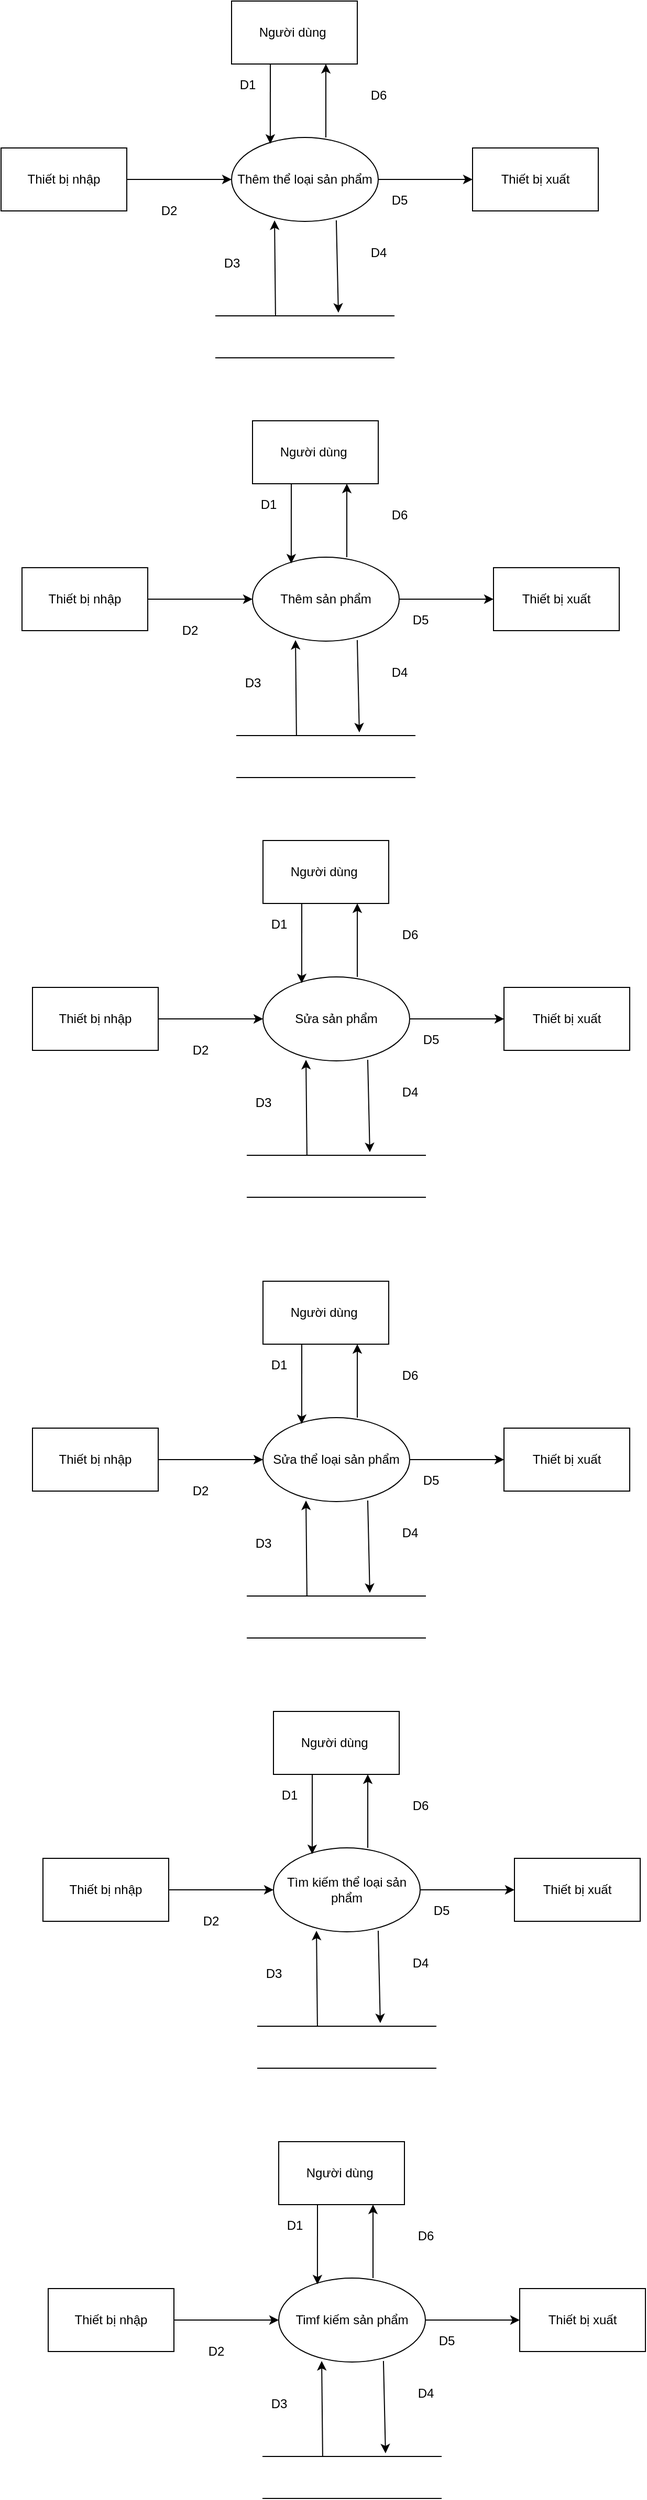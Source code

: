 <mxfile version="17.4.2" type="device"><diagram id="6JT4VApG4opJNLogzQbp" name="Page-1"><mxGraphModel dx="1108" dy="553" grid="1" gridSize="10" guides="1" tooltips="1" connect="1" arrows="1" fold="1" page="1" pageScale="1" pageWidth="850" pageHeight="1100" math="0" shadow="0"><root><mxCell id="0"/><mxCell id="1" parent="0"/><mxCell id="5COl3wWKWGCY98-H2VOy-1" value="Thiết bị xuất" style="rounded=0;whiteSpace=wrap;html=1;" vertex="1" parent="1"><mxGeometry x="540" y="200" width="120" height="60" as="geometry"/></mxCell><mxCell id="5COl3wWKWGCY98-H2VOy-2" value="Thiết bị nhập" style="rounded=0;whiteSpace=wrap;html=1;" vertex="1" parent="1"><mxGeometry x="90" y="200" width="120" height="60" as="geometry"/></mxCell><mxCell id="5COl3wWKWGCY98-H2VOy-3" value="Người dùng&amp;nbsp;" style="rounded=0;whiteSpace=wrap;html=1;" vertex="1" parent="1"><mxGeometry x="310" y="60" width="120" height="60" as="geometry"/></mxCell><mxCell id="5COl3wWKWGCY98-H2VOy-4" value="Thêm thể loại sản phẩm" style="ellipse;whiteSpace=wrap;html=1;" vertex="1" parent="1"><mxGeometry x="310" y="190" width="140" height="80" as="geometry"/></mxCell><mxCell id="5COl3wWKWGCY98-H2VOy-5" value="" style="shape=partialRectangle;whiteSpace=wrap;html=1;left=0;right=0;fillColor=none;" vertex="1" parent="1"><mxGeometry x="295" y="360" width="170" height="40" as="geometry"/></mxCell><mxCell id="5COl3wWKWGCY98-H2VOy-6" value="" style="endArrow=classic;html=1;rounded=0;entryX=0.293;entryY=0.988;entryDx=0;entryDy=0;entryPerimeter=0;exitX=0.335;exitY=0;exitDx=0;exitDy=0;exitPerimeter=0;" edge="1" parent="1" source="5COl3wWKWGCY98-H2VOy-5" target="5COl3wWKWGCY98-H2VOy-4"><mxGeometry width="50" height="50" relative="1" as="geometry"><mxPoint x="400" y="310" as="sourcePoint"/><mxPoint x="450" y="260" as="targetPoint"/></mxGeometry></mxCell><mxCell id="5COl3wWKWGCY98-H2VOy-8" value="" style="endArrow=classic;html=1;rounded=0;exitX=0.714;exitY=0.988;exitDx=0;exitDy=0;entryX=0.688;entryY=-0.075;entryDx=0;entryDy=0;exitPerimeter=0;entryPerimeter=0;" edge="1" parent="1" source="5COl3wWKWGCY98-H2VOy-4" target="5COl3wWKWGCY98-H2VOy-5"><mxGeometry width="50" height="50" relative="1" as="geometry"><mxPoint x="400" y="310" as="sourcePoint"/><mxPoint x="450" y="260" as="targetPoint"/></mxGeometry></mxCell><mxCell id="5COl3wWKWGCY98-H2VOy-9" value="" style="endArrow=classic;html=1;rounded=0;exitX=1;exitY=0.5;exitDx=0;exitDy=0;entryX=0;entryY=0.5;entryDx=0;entryDy=0;" edge="1" parent="1" source="5COl3wWKWGCY98-H2VOy-2" target="5COl3wWKWGCY98-H2VOy-4"><mxGeometry width="50" height="50" relative="1" as="geometry"><mxPoint x="400" y="310" as="sourcePoint"/><mxPoint x="450" y="260" as="targetPoint"/></mxGeometry></mxCell><mxCell id="5COl3wWKWGCY98-H2VOy-11" value="" style="endArrow=classic;html=1;rounded=0;exitX=1;exitY=0.5;exitDx=0;exitDy=0;entryX=0;entryY=0.5;entryDx=0;entryDy=0;" edge="1" parent="1" source="5COl3wWKWGCY98-H2VOy-4" target="5COl3wWKWGCY98-H2VOy-1"><mxGeometry width="50" height="50" relative="1" as="geometry"><mxPoint x="400" y="310" as="sourcePoint"/><mxPoint x="450" y="260" as="targetPoint"/></mxGeometry></mxCell><mxCell id="5COl3wWKWGCY98-H2VOy-12" value="" style="endArrow=classic;html=1;rounded=0;entryX=0.264;entryY=0.075;entryDx=0;entryDy=0;entryPerimeter=0;" edge="1" parent="1" target="5COl3wWKWGCY98-H2VOy-4"><mxGeometry width="50" height="50" relative="1" as="geometry"><mxPoint x="347" y="120" as="sourcePoint"/><mxPoint x="340" y="190" as="targetPoint"/></mxGeometry></mxCell><mxCell id="5COl3wWKWGCY98-H2VOy-13" value="" style="endArrow=classic;html=1;rounded=0;entryX=0.75;entryY=1;entryDx=0;entryDy=0;" edge="1" parent="1" target="5COl3wWKWGCY98-H2VOy-3"><mxGeometry width="50" height="50" relative="1" as="geometry"><mxPoint x="400" y="190" as="sourcePoint"/><mxPoint x="450" y="260" as="targetPoint"/></mxGeometry></mxCell><mxCell id="5COl3wWKWGCY98-H2VOy-14" value="D1" style="text;html=1;align=center;verticalAlign=middle;resizable=0;points=[];autosize=1;strokeColor=none;fillColor=none;" vertex="1" parent="1"><mxGeometry x="310" y="130" width="30" height="20" as="geometry"/></mxCell><mxCell id="5COl3wWKWGCY98-H2VOy-16" value="D6" style="text;html=1;align=center;verticalAlign=middle;resizable=0;points=[];autosize=1;strokeColor=none;fillColor=none;" vertex="1" parent="1"><mxGeometry x="435" y="140" width="30" height="20" as="geometry"/></mxCell><mxCell id="5COl3wWKWGCY98-H2VOy-17" value="D2" style="text;html=1;align=center;verticalAlign=middle;resizable=0;points=[];autosize=1;strokeColor=none;fillColor=none;" vertex="1" parent="1"><mxGeometry x="235" y="250" width="30" height="20" as="geometry"/></mxCell><mxCell id="5COl3wWKWGCY98-H2VOy-18" value="D5" style="text;html=1;align=center;verticalAlign=middle;resizable=0;points=[];autosize=1;strokeColor=none;fillColor=none;" vertex="1" parent="1"><mxGeometry x="455" y="240" width="30" height="20" as="geometry"/></mxCell><mxCell id="5COl3wWKWGCY98-H2VOy-19" value="D3" style="text;html=1;align=center;verticalAlign=middle;resizable=0;points=[];autosize=1;strokeColor=none;fillColor=none;" vertex="1" parent="1"><mxGeometry x="295" y="300" width="30" height="20" as="geometry"/></mxCell><mxCell id="5COl3wWKWGCY98-H2VOy-20" value="D4" style="text;html=1;align=center;verticalAlign=middle;resizable=0;points=[];autosize=1;strokeColor=none;fillColor=none;" vertex="1" parent="1"><mxGeometry x="435" y="290" width="30" height="20" as="geometry"/></mxCell><mxCell id="5COl3wWKWGCY98-H2VOy-21" value="Thiết bị xuất" style="rounded=0;whiteSpace=wrap;html=1;" vertex="1" parent="1"><mxGeometry x="560" y="600" width="120" height="60" as="geometry"/></mxCell><mxCell id="5COl3wWKWGCY98-H2VOy-22" value="Thiết bị nhập" style="rounded=0;whiteSpace=wrap;html=1;" vertex="1" parent="1"><mxGeometry x="110" y="600" width="120" height="60" as="geometry"/></mxCell><mxCell id="5COl3wWKWGCY98-H2VOy-23" value="Người dùng&amp;nbsp;" style="rounded=0;whiteSpace=wrap;html=1;" vertex="1" parent="1"><mxGeometry x="330" y="460" width="120" height="60" as="geometry"/></mxCell><mxCell id="5COl3wWKWGCY98-H2VOy-24" value="Thêm sản phẩm" style="ellipse;whiteSpace=wrap;html=1;" vertex="1" parent="1"><mxGeometry x="330" y="590" width="140" height="80" as="geometry"/></mxCell><mxCell id="5COl3wWKWGCY98-H2VOy-25" value="" style="shape=partialRectangle;whiteSpace=wrap;html=1;left=0;right=0;fillColor=none;" vertex="1" parent="1"><mxGeometry x="315" y="760" width="170" height="40" as="geometry"/></mxCell><mxCell id="5COl3wWKWGCY98-H2VOy-26" value="" style="endArrow=classic;html=1;rounded=0;entryX=0.293;entryY=0.988;entryDx=0;entryDy=0;entryPerimeter=0;exitX=0.335;exitY=0;exitDx=0;exitDy=0;exitPerimeter=0;" edge="1" source="5COl3wWKWGCY98-H2VOy-25" target="5COl3wWKWGCY98-H2VOy-24" parent="1"><mxGeometry width="50" height="50" relative="1" as="geometry"><mxPoint x="420" y="710" as="sourcePoint"/><mxPoint x="470" y="660" as="targetPoint"/></mxGeometry></mxCell><mxCell id="5COl3wWKWGCY98-H2VOy-27" value="" style="endArrow=classic;html=1;rounded=0;exitX=0.714;exitY=0.988;exitDx=0;exitDy=0;entryX=0.688;entryY=-0.075;entryDx=0;entryDy=0;exitPerimeter=0;entryPerimeter=0;" edge="1" source="5COl3wWKWGCY98-H2VOy-24" target="5COl3wWKWGCY98-H2VOy-25" parent="1"><mxGeometry width="50" height="50" relative="1" as="geometry"><mxPoint x="420" y="710" as="sourcePoint"/><mxPoint x="470" y="660" as="targetPoint"/></mxGeometry></mxCell><mxCell id="5COl3wWKWGCY98-H2VOy-28" value="" style="endArrow=classic;html=1;rounded=0;exitX=1;exitY=0.5;exitDx=0;exitDy=0;entryX=0;entryY=0.5;entryDx=0;entryDy=0;" edge="1" source="5COl3wWKWGCY98-H2VOy-22" target="5COl3wWKWGCY98-H2VOy-24" parent="1"><mxGeometry width="50" height="50" relative="1" as="geometry"><mxPoint x="420" y="710" as="sourcePoint"/><mxPoint x="470" y="660" as="targetPoint"/></mxGeometry></mxCell><mxCell id="5COl3wWKWGCY98-H2VOy-29" value="" style="endArrow=classic;html=1;rounded=0;exitX=1;exitY=0.5;exitDx=0;exitDy=0;entryX=0;entryY=0.5;entryDx=0;entryDy=0;" edge="1" source="5COl3wWKWGCY98-H2VOy-24" target="5COl3wWKWGCY98-H2VOy-21" parent="1"><mxGeometry width="50" height="50" relative="1" as="geometry"><mxPoint x="420" y="710" as="sourcePoint"/><mxPoint x="470" y="660" as="targetPoint"/></mxGeometry></mxCell><mxCell id="5COl3wWKWGCY98-H2VOy-30" value="" style="endArrow=classic;html=1;rounded=0;entryX=0.264;entryY=0.075;entryDx=0;entryDy=0;entryPerimeter=0;" edge="1" target="5COl3wWKWGCY98-H2VOy-24" parent="1"><mxGeometry width="50" height="50" relative="1" as="geometry"><mxPoint x="367" y="520" as="sourcePoint"/><mxPoint x="360" y="590" as="targetPoint"/></mxGeometry></mxCell><mxCell id="5COl3wWKWGCY98-H2VOy-31" value="" style="endArrow=classic;html=1;rounded=0;entryX=0.75;entryY=1;entryDx=0;entryDy=0;" edge="1" target="5COl3wWKWGCY98-H2VOy-23" parent="1"><mxGeometry width="50" height="50" relative="1" as="geometry"><mxPoint x="420" y="590" as="sourcePoint"/><mxPoint x="470" y="660" as="targetPoint"/></mxGeometry></mxCell><mxCell id="5COl3wWKWGCY98-H2VOy-32" value="D1" style="text;html=1;align=center;verticalAlign=middle;resizable=0;points=[];autosize=1;strokeColor=none;fillColor=none;" vertex="1" parent="1"><mxGeometry x="330" y="530" width="30" height="20" as="geometry"/></mxCell><mxCell id="5COl3wWKWGCY98-H2VOy-33" value="D6" style="text;html=1;align=center;verticalAlign=middle;resizable=0;points=[];autosize=1;strokeColor=none;fillColor=none;" vertex="1" parent="1"><mxGeometry x="455" y="540" width="30" height="20" as="geometry"/></mxCell><mxCell id="5COl3wWKWGCY98-H2VOy-34" value="D2" style="text;html=1;align=center;verticalAlign=middle;resizable=0;points=[];autosize=1;strokeColor=none;fillColor=none;" vertex="1" parent="1"><mxGeometry x="255" y="650" width="30" height="20" as="geometry"/></mxCell><mxCell id="5COl3wWKWGCY98-H2VOy-35" value="D5" style="text;html=1;align=center;verticalAlign=middle;resizable=0;points=[];autosize=1;strokeColor=none;fillColor=none;" vertex="1" parent="1"><mxGeometry x="475" y="640" width="30" height="20" as="geometry"/></mxCell><mxCell id="5COl3wWKWGCY98-H2VOy-36" value="D3" style="text;html=1;align=center;verticalAlign=middle;resizable=0;points=[];autosize=1;strokeColor=none;fillColor=none;" vertex="1" parent="1"><mxGeometry x="315" y="700" width="30" height="20" as="geometry"/></mxCell><mxCell id="5COl3wWKWGCY98-H2VOy-37" value="D4" style="text;html=1;align=center;verticalAlign=middle;resizable=0;points=[];autosize=1;strokeColor=none;fillColor=none;" vertex="1" parent="1"><mxGeometry x="455" y="690" width="30" height="20" as="geometry"/></mxCell><mxCell id="5COl3wWKWGCY98-H2VOy-38" value="Thiết bị xuất" style="rounded=0;whiteSpace=wrap;html=1;" vertex="1" parent="1"><mxGeometry x="570" y="1000" width="120" height="60" as="geometry"/></mxCell><mxCell id="5COl3wWKWGCY98-H2VOy-39" value="Thiết bị nhập" style="rounded=0;whiteSpace=wrap;html=1;" vertex="1" parent="1"><mxGeometry x="120" y="1000" width="120" height="60" as="geometry"/></mxCell><mxCell id="5COl3wWKWGCY98-H2VOy-40" value="Người dùng&amp;nbsp;" style="rounded=0;whiteSpace=wrap;html=1;" vertex="1" parent="1"><mxGeometry x="340" y="860" width="120" height="60" as="geometry"/></mxCell><mxCell id="5COl3wWKWGCY98-H2VOy-41" value="Sửa sản phẩm" style="ellipse;whiteSpace=wrap;html=1;" vertex="1" parent="1"><mxGeometry x="340" y="990" width="140" height="80" as="geometry"/></mxCell><mxCell id="5COl3wWKWGCY98-H2VOy-42" value="" style="shape=partialRectangle;whiteSpace=wrap;html=1;left=0;right=0;fillColor=none;" vertex="1" parent="1"><mxGeometry x="325" y="1160" width="170" height="40" as="geometry"/></mxCell><mxCell id="5COl3wWKWGCY98-H2VOy-43" value="" style="endArrow=classic;html=1;rounded=0;entryX=0.293;entryY=0.988;entryDx=0;entryDy=0;entryPerimeter=0;exitX=0.335;exitY=0;exitDx=0;exitDy=0;exitPerimeter=0;" edge="1" source="5COl3wWKWGCY98-H2VOy-42" target="5COl3wWKWGCY98-H2VOy-41" parent="1"><mxGeometry width="50" height="50" relative="1" as="geometry"><mxPoint x="430" y="1110" as="sourcePoint"/><mxPoint x="480" y="1060" as="targetPoint"/></mxGeometry></mxCell><mxCell id="5COl3wWKWGCY98-H2VOy-44" value="" style="endArrow=classic;html=1;rounded=0;exitX=0.714;exitY=0.988;exitDx=0;exitDy=0;entryX=0.688;entryY=-0.075;entryDx=0;entryDy=0;exitPerimeter=0;entryPerimeter=0;" edge="1" source="5COl3wWKWGCY98-H2VOy-41" target="5COl3wWKWGCY98-H2VOy-42" parent="1"><mxGeometry width="50" height="50" relative="1" as="geometry"><mxPoint x="430" y="1110" as="sourcePoint"/><mxPoint x="480" y="1060" as="targetPoint"/></mxGeometry></mxCell><mxCell id="5COl3wWKWGCY98-H2VOy-45" value="" style="endArrow=classic;html=1;rounded=0;exitX=1;exitY=0.5;exitDx=0;exitDy=0;entryX=0;entryY=0.5;entryDx=0;entryDy=0;" edge="1" source="5COl3wWKWGCY98-H2VOy-39" target="5COl3wWKWGCY98-H2VOy-41" parent="1"><mxGeometry width="50" height="50" relative="1" as="geometry"><mxPoint x="430" y="1110" as="sourcePoint"/><mxPoint x="480" y="1060" as="targetPoint"/></mxGeometry></mxCell><mxCell id="5COl3wWKWGCY98-H2VOy-46" value="" style="endArrow=classic;html=1;rounded=0;exitX=1;exitY=0.5;exitDx=0;exitDy=0;entryX=0;entryY=0.5;entryDx=0;entryDy=0;" edge="1" source="5COl3wWKWGCY98-H2VOy-41" target="5COl3wWKWGCY98-H2VOy-38" parent="1"><mxGeometry width="50" height="50" relative="1" as="geometry"><mxPoint x="430" y="1110" as="sourcePoint"/><mxPoint x="480" y="1060" as="targetPoint"/></mxGeometry></mxCell><mxCell id="5COl3wWKWGCY98-H2VOy-47" value="" style="endArrow=classic;html=1;rounded=0;entryX=0.264;entryY=0.075;entryDx=0;entryDy=0;entryPerimeter=0;" edge="1" target="5COl3wWKWGCY98-H2VOy-41" parent="1"><mxGeometry width="50" height="50" relative="1" as="geometry"><mxPoint x="377" y="920" as="sourcePoint"/><mxPoint x="370" y="990" as="targetPoint"/></mxGeometry></mxCell><mxCell id="5COl3wWKWGCY98-H2VOy-48" value="" style="endArrow=classic;html=1;rounded=0;entryX=0.75;entryY=1;entryDx=0;entryDy=0;" edge="1" target="5COl3wWKWGCY98-H2VOy-40" parent="1"><mxGeometry width="50" height="50" relative="1" as="geometry"><mxPoint x="430" y="990" as="sourcePoint"/><mxPoint x="480" y="1060" as="targetPoint"/></mxGeometry></mxCell><mxCell id="5COl3wWKWGCY98-H2VOy-49" value="D1" style="text;html=1;align=center;verticalAlign=middle;resizable=0;points=[];autosize=1;strokeColor=none;fillColor=none;" vertex="1" parent="1"><mxGeometry x="340" y="930" width="30" height="20" as="geometry"/></mxCell><mxCell id="5COl3wWKWGCY98-H2VOy-50" value="D6" style="text;html=1;align=center;verticalAlign=middle;resizable=0;points=[];autosize=1;strokeColor=none;fillColor=none;" vertex="1" parent="1"><mxGeometry x="465" y="940" width="30" height="20" as="geometry"/></mxCell><mxCell id="5COl3wWKWGCY98-H2VOy-51" value="D2" style="text;html=1;align=center;verticalAlign=middle;resizable=0;points=[];autosize=1;strokeColor=none;fillColor=none;" vertex="1" parent="1"><mxGeometry x="265" y="1050" width="30" height="20" as="geometry"/></mxCell><mxCell id="5COl3wWKWGCY98-H2VOy-52" value="D5" style="text;html=1;align=center;verticalAlign=middle;resizable=0;points=[];autosize=1;strokeColor=none;fillColor=none;" vertex="1" parent="1"><mxGeometry x="485" y="1040" width="30" height="20" as="geometry"/></mxCell><mxCell id="5COl3wWKWGCY98-H2VOy-53" value="D3" style="text;html=1;align=center;verticalAlign=middle;resizable=0;points=[];autosize=1;strokeColor=none;fillColor=none;" vertex="1" parent="1"><mxGeometry x="325" y="1100" width="30" height="20" as="geometry"/></mxCell><mxCell id="5COl3wWKWGCY98-H2VOy-54" value="D4" style="text;html=1;align=center;verticalAlign=middle;resizable=0;points=[];autosize=1;strokeColor=none;fillColor=none;" vertex="1" parent="1"><mxGeometry x="465" y="1090" width="30" height="20" as="geometry"/></mxCell><mxCell id="5COl3wWKWGCY98-H2VOy-55" value="Thiết bị xuất" style="rounded=0;whiteSpace=wrap;html=1;" vertex="1" parent="1"><mxGeometry x="570" y="1420" width="120" height="60" as="geometry"/></mxCell><mxCell id="5COl3wWKWGCY98-H2VOy-56" value="Thiết bị nhập" style="rounded=0;whiteSpace=wrap;html=1;" vertex="1" parent="1"><mxGeometry x="120" y="1420" width="120" height="60" as="geometry"/></mxCell><mxCell id="5COl3wWKWGCY98-H2VOy-57" value="Người dùng&amp;nbsp;" style="rounded=0;whiteSpace=wrap;html=1;" vertex="1" parent="1"><mxGeometry x="340" y="1280" width="120" height="60" as="geometry"/></mxCell><mxCell id="5COl3wWKWGCY98-H2VOy-58" value="Sửa thể loại sản phẩm" style="ellipse;whiteSpace=wrap;html=1;" vertex="1" parent="1"><mxGeometry x="340" y="1410" width="140" height="80" as="geometry"/></mxCell><mxCell id="5COl3wWKWGCY98-H2VOy-59" value="" style="shape=partialRectangle;whiteSpace=wrap;html=1;left=0;right=0;fillColor=none;" vertex="1" parent="1"><mxGeometry x="325" y="1580" width="170" height="40" as="geometry"/></mxCell><mxCell id="5COl3wWKWGCY98-H2VOy-60" value="" style="endArrow=classic;html=1;rounded=0;entryX=0.293;entryY=0.988;entryDx=0;entryDy=0;entryPerimeter=0;exitX=0.335;exitY=0;exitDx=0;exitDy=0;exitPerimeter=0;" edge="1" source="5COl3wWKWGCY98-H2VOy-59" target="5COl3wWKWGCY98-H2VOy-58" parent="1"><mxGeometry width="50" height="50" relative="1" as="geometry"><mxPoint x="430" y="1530" as="sourcePoint"/><mxPoint x="480" y="1480" as="targetPoint"/></mxGeometry></mxCell><mxCell id="5COl3wWKWGCY98-H2VOy-61" value="" style="endArrow=classic;html=1;rounded=0;exitX=0.714;exitY=0.988;exitDx=0;exitDy=0;entryX=0.688;entryY=-0.075;entryDx=0;entryDy=0;exitPerimeter=0;entryPerimeter=0;" edge="1" source="5COl3wWKWGCY98-H2VOy-58" target="5COl3wWKWGCY98-H2VOy-59" parent="1"><mxGeometry width="50" height="50" relative="1" as="geometry"><mxPoint x="430" y="1530" as="sourcePoint"/><mxPoint x="480" y="1480" as="targetPoint"/></mxGeometry></mxCell><mxCell id="5COl3wWKWGCY98-H2VOy-62" value="" style="endArrow=classic;html=1;rounded=0;exitX=1;exitY=0.5;exitDx=0;exitDy=0;entryX=0;entryY=0.5;entryDx=0;entryDy=0;" edge="1" source="5COl3wWKWGCY98-H2VOy-56" target="5COl3wWKWGCY98-H2VOy-58" parent="1"><mxGeometry width="50" height="50" relative="1" as="geometry"><mxPoint x="430" y="1530" as="sourcePoint"/><mxPoint x="480" y="1480" as="targetPoint"/></mxGeometry></mxCell><mxCell id="5COl3wWKWGCY98-H2VOy-63" value="" style="endArrow=classic;html=1;rounded=0;exitX=1;exitY=0.5;exitDx=0;exitDy=0;entryX=0;entryY=0.5;entryDx=0;entryDy=0;" edge="1" source="5COl3wWKWGCY98-H2VOy-58" target="5COl3wWKWGCY98-H2VOy-55" parent="1"><mxGeometry width="50" height="50" relative="1" as="geometry"><mxPoint x="430" y="1530" as="sourcePoint"/><mxPoint x="480" y="1480" as="targetPoint"/></mxGeometry></mxCell><mxCell id="5COl3wWKWGCY98-H2VOy-64" value="" style="endArrow=classic;html=1;rounded=0;entryX=0.264;entryY=0.075;entryDx=0;entryDy=0;entryPerimeter=0;" edge="1" target="5COl3wWKWGCY98-H2VOy-58" parent="1"><mxGeometry width="50" height="50" relative="1" as="geometry"><mxPoint x="377" y="1340" as="sourcePoint"/><mxPoint x="370" y="1410" as="targetPoint"/></mxGeometry></mxCell><mxCell id="5COl3wWKWGCY98-H2VOy-65" value="" style="endArrow=classic;html=1;rounded=0;entryX=0.75;entryY=1;entryDx=0;entryDy=0;" edge="1" target="5COl3wWKWGCY98-H2VOy-57" parent="1"><mxGeometry width="50" height="50" relative="1" as="geometry"><mxPoint x="430" y="1410" as="sourcePoint"/><mxPoint x="480" y="1480" as="targetPoint"/></mxGeometry></mxCell><mxCell id="5COl3wWKWGCY98-H2VOy-66" value="D1" style="text;html=1;align=center;verticalAlign=middle;resizable=0;points=[];autosize=1;strokeColor=none;fillColor=none;" vertex="1" parent="1"><mxGeometry x="340" y="1350" width="30" height="20" as="geometry"/></mxCell><mxCell id="5COl3wWKWGCY98-H2VOy-67" value="D6" style="text;html=1;align=center;verticalAlign=middle;resizable=0;points=[];autosize=1;strokeColor=none;fillColor=none;" vertex="1" parent="1"><mxGeometry x="465" y="1360" width="30" height="20" as="geometry"/></mxCell><mxCell id="5COl3wWKWGCY98-H2VOy-68" value="D2" style="text;html=1;align=center;verticalAlign=middle;resizable=0;points=[];autosize=1;strokeColor=none;fillColor=none;" vertex="1" parent="1"><mxGeometry x="265" y="1470" width="30" height="20" as="geometry"/></mxCell><mxCell id="5COl3wWKWGCY98-H2VOy-69" value="D5" style="text;html=1;align=center;verticalAlign=middle;resizable=0;points=[];autosize=1;strokeColor=none;fillColor=none;" vertex="1" parent="1"><mxGeometry x="485" y="1460" width="30" height="20" as="geometry"/></mxCell><mxCell id="5COl3wWKWGCY98-H2VOy-70" value="D3" style="text;html=1;align=center;verticalAlign=middle;resizable=0;points=[];autosize=1;strokeColor=none;fillColor=none;" vertex="1" parent="1"><mxGeometry x="325" y="1520" width="30" height="20" as="geometry"/></mxCell><mxCell id="5COl3wWKWGCY98-H2VOy-71" value="D4" style="text;html=1;align=center;verticalAlign=middle;resizable=0;points=[];autosize=1;strokeColor=none;fillColor=none;" vertex="1" parent="1"><mxGeometry x="465" y="1510" width="30" height="20" as="geometry"/></mxCell><mxCell id="5COl3wWKWGCY98-H2VOy-72" value="Thiết bị xuất" style="rounded=0;whiteSpace=wrap;html=1;" vertex="1" parent="1"><mxGeometry x="580" y="1830" width="120" height="60" as="geometry"/></mxCell><mxCell id="5COl3wWKWGCY98-H2VOy-73" value="Thiết bị nhập" style="rounded=0;whiteSpace=wrap;html=1;" vertex="1" parent="1"><mxGeometry x="130" y="1830" width="120" height="60" as="geometry"/></mxCell><mxCell id="5COl3wWKWGCY98-H2VOy-74" value="Người dùng&amp;nbsp;" style="rounded=0;whiteSpace=wrap;html=1;" vertex="1" parent="1"><mxGeometry x="350" y="1690" width="120" height="60" as="geometry"/></mxCell><mxCell id="5COl3wWKWGCY98-H2VOy-75" value="Tìm kiếm thể loại sản phẩm" style="ellipse;whiteSpace=wrap;html=1;" vertex="1" parent="1"><mxGeometry x="350" y="1820" width="140" height="80" as="geometry"/></mxCell><mxCell id="5COl3wWKWGCY98-H2VOy-76" value="" style="shape=partialRectangle;whiteSpace=wrap;html=1;left=0;right=0;fillColor=none;" vertex="1" parent="1"><mxGeometry x="335" y="1990" width="170" height="40" as="geometry"/></mxCell><mxCell id="5COl3wWKWGCY98-H2VOy-77" value="" style="endArrow=classic;html=1;rounded=0;entryX=0.293;entryY=0.988;entryDx=0;entryDy=0;entryPerimeter=0;exitX=0.335;exitY=0;exitDx=0;exitDy=0;exitPerimeter=0;" edge="1" parent="1" source="5COl3wWKWGCY98-H2VOy-76" target="5COl3wWKWGCY98-H2VOy-75"><mxGeometry width="50" height="50" relative="1" as="geometry"><mxPoint x="440" y="1940" as="sourcePoint"/><mxPoint x="490" y="1890" as="targetPoint"/></mxGeometry></mxCell><mxCell id="5COl3wWKWGCY98-H2VOy-78" value="" style="endArrow=classic;html=1;rounded=0;exitX=0.714;exitY=0.988;exitDx=0;exitDy=0;entryX=0.688;entryY=-0.075;entryDx=0;entryDy=0;exitPerimeter=0;entryPerimeter=0;" edge="1" parent="1" source="5COl3wWKWGCY98-H2VOy-75" target="5COl3wWKWGCY98-H2VOy-76"><mxGeometry width="50" height="50" relative="1" as="geometry"><mxPoint x="440" y="1940" as="sourcePoint"/><mxPoint x="490" y="1890" as="targetPoint"/></mxGeometry></mxCell><mxCell id="5COl3wWKWGCY98-H2VOy-79" value="" style="endArrow=classic;html=1;rounded=0;exitX=1;exitY=0.5;exitDx=0;exitDy=0;entryX=0;entryY=0.5;entryDx=0;entryDy=0;" edge="1" parent="1" source="5COl3wWKWGCY98-H2VOy-73" target="5COl3wWKWGCY98-H2VOy-75"><mxGeometry width="50" height="50" relative="1" as="geometry"><mxPoint x="440" y="1940" as="sourcePoint"/><mxPoint x="490" y="1890" as="targetPoint"/></mxGeometry></mxCell><mxCell id="5COl3wWKWGCY98-H2VOy-80" value="" style="endArrow=classic;html=1;rounded=0;exitX=1;exitY=0.5;exitDx=0;exitDy=0;entryX=0;entryY=0.5;entryDx=0;entryDy=0;" edge="1" parent="1" source="5COl3wWKWGCY98-H2VOy-75" target="5COl3wWKWGCY98-H2VOy-72"><mxGeometry width="50" height="50" relative="1" as="geometry"><mxPoint x="440" y="1940" as="sourcePoint"/><mxPoint x="490" y="1890" as="targetPoint"/></mxGeometry></mxCell><mxCell id="5COl3wWKWGCY98-H2VOy-81" value="" style="endArrow=classic;html=1;rounded=0;entryX=0.264;entryY=0.075;entryDx=0;entryDy=0;entryPerimeter=0;" edge="1" parent="1" target="5COl3wWKWGCY98-H2VOy-75"><mxGeometry width="50" height="50" relative="1" as="geometry"><mxPoint x="387" y="1750" as="sourcePoint"/><mxPoint x="380" y="1820" as="targetPoint"/></mxGeometry></mxCell><mxCell id="5COl3wWKWGCY98-H2VOy-82" value="" style="endArrow=classic;html=1;rounded=0;entryX=0.75;entryY=1;entryDx=0;entryDy=0;" edge="1" parent="1" target="5COl3wWKWGCY98-H2VOy-74"><mxGeometry width="50" height="50" relative="1" as="geometry"><mxPoint x="440" y="1820" as="sourcePoint"/><mxPoint x="490" y="1890" as="targetPoint"/></mxGeometry></mxCell><mxCell id="5COl3wWKWGCY98-H2VOy-83" value="D1" style="text;html=1;align=center;verticalAlign=middle;resizable=0;points=[];autosize=1;strokeColor=none;fillColor=none;" vertex="1" parent="1"><mxGeometry x="350" y="1760" width="30" height="20" as="geometry"/></mxCell><mxCell id="5COl3wWKWGCY98-H2VOy-84" value="D6" style="text;html=1;align=center;verticalAlign=middle;resizable=0;points=[];autosize=1;strokeColor=none;fillColor=none;" vertex="1" parent="1"><mxGeometry x="475" y="1770" width="30" height="20" as="geometry"/></mxCell><mxCell id="5COl3wWKWGCY98-H2VOy-85" value="D2" style="text;html=1;align=center;verticalAlign=middle;resizable=0;points=[];autosize=1;strokeColor=none;fillColor=none;" vertex="1" parent="1"><mxGeometry x="275" y="1880" width="30" height="20" as="geometry"/></mxCell><mxCell id="5COl3wWKWGCY98-H2VOy-86" value="D5" style="text;html=1;align=center;verticalAlign=middle;resizable=0;points=[];autosize=1;strokeColor=none;fillColor=none;" vertex="1" parent="1"><mxGeometry x="495" y="1870" width="30" height="20" as="geometry"/></mxCell><mxCell id="5COl3wWKWGCY98-H2VOy-87" value="D3" style="text;html=1;align=center;verticalAlign=middle;resizable=0;points=[];autosize=1;strokeColor=none;fillColor=none;" vertex="1" parent="1"><mxGeometry x="335" y="1930" width="30" height="20" as="geometry"/></mxCell><mxCell id="5COl3wWKWGCY98-H2VOy-88" value="D4" style="text;html=1;align=center;verticalAlign=middle;resizable=0;points=[];autosize=1;strokeColor=none;fillColor=none;" vertex="1" parent="1"><mxGeometry x="475" y="1920" width="30" height="20" as="geometry"/></mxCell><mxCell id="5COl3wWKWGCY98-H2VOy-89" value="Thiết bị xuất" style="rounded=0;whiteSpace=wrap;html=1;" vertex="1" parent="1"><mxGeometry x="585" y="2240" width="120" height="60" as="geometry"/></mxCell><mxCell id="5COl3wWKWGCY98-H2VOy-90" value="Thiết bị nhập" style="rounded=0;whiteSpace=wrap;html=1;" vertex="1" parent="1"><mxGeometry x="135" y="2240" width="120" height="60" as="geometry"/></mxCell><mxCell id="5COl3wWKWGCY98-H2VOy-91" value="Người dùng&amp;nbsp;" style="rounded=0;whiteSpace=wrap;html=1;" vertex="1" parent="1"><mxGeometry x="355" y="2100" width="120" height="60" as="geometry"/></mxCell><mxCell id="5COl3wWKWGCY98-H2VOy-92" value="Timf kiếm sản phẩm" style="ellipse;whiteSpace=wrap;html=1;" vertex="1" parent="1"><mxGeometry x="355" y="2230" width="140" height="80" as="geometry"/></mxCell><mxCell id="5COl3wWKWGCY98-H2VOy-93" value="" style="shape=partialRectangle;whiteSpace=wrap;html=1;left=0;right=0;fillColor=none;" vertex="1" parent="1"><mxGeometry x="340" y="2400" width="170" height="40" as="geometry"/></mxCell><mxCell id="5COl3wWKWGCY98-H2VOy-94" value="" style="endArrow=classic;html=1;rounded=0;entryX=0.293;entryY=0.988;entryDx=0;entryDy=0;entryPerimeter=0;exitX=0.335;exitY=0;exitDx=0;exitDy=0;exitPerimeter=0;" edge="1" parent="1" source="5COl3wWKWGCY98-H2VOy-93" target="5COl3wWKWGCY98-H2VOy-92"><mxGeometry width="50" height="50" relative="1" as="geometry"><mxPoint x="445" y="2350" as="sourcePoint"/><mxPoint x="495" y="2300" as="targetPoint"/></mxGeometry></mxCell><mxCell id="5COl3wWKWGCY98-H2VOy-95" value="" style="endArrow=classic;html=1;rounded=0;exitX=0.714;exitY=0.988;exitDx=0;exitDy=0;entryX=0.688;entryY=-0.075;entryDx=0;entryDy=0;exitPerimeter=0;entryPerimeter=0;" edge="1" parent="1" source="5COl3wWKWGCY98-H2VOy-92" target="5COl3wWKWGCY98-H2VOy-93"><mxGeometry width="50" height="50" relative="1" as="geometry"><mxPoint x="445" y="2350" as="sourcePoint"/><mxPoint x="495" y="2300" as="targetPoint"/></mxGeometry></mxCell><mxCell id="5COl3wWKWGCY98-H2VOy-96" value="" style="endArrow=classic;html=1;rounded=0;exitX=1;exitY=0.5;exitDx=0;exitDy=0;entryX=0;entryY=0.5;entryDx=0;entryDy=0;" edge="1" parent="1" source="5COl3wWKWGCY98-H2VOy-90" target="5COl3wWKWGCY98-H2VOy-92"><mxGeometry width="50" height="50" relative="1" as="geometry"><mxPoint x="445" y="2350" as="sourcePoint"/><mxPoint x="495" y="2300" as="targetPoint"/></mxGeometry></mxCell><mxCell id="5COl3wWKWGCY98-H2VOy-97" value="" style="endArrow=classic;html=1;rounded=0;exitX=1;exitY=0.5;exitDx=0;exitDy=0;entryX=0;entryY=0.5;entryDx=0;entryDy=0;" edge="1" parent="1" source="5COl3wWKWGCY98-H2VOy-92" target="5COl3wWKWGCY98-H2VOy-89"><mxGeometry width="50" height="50" relative="1" as="geometry"><mxPoint x="445" y="2350" as="sourcePoint"/><mxPoint x="495" y="2300" as="targetPoint"/></mxGeometry></mxCell><mxCell id="5COl3wWKWGCY98-H2VOy-98" value="" style="endArrow=classic;html=1;rounded=0;entryX=0.264;entryY=0.075;entryDx=0;entryDy=0;entryPerimeter=0;" edge="1" parent="1" target="5COl3wWKWGCY98-H2VOy-92"><mxGeometry width="50" height="50" relative="1" as="geometry"><mxPoint x="392" y="2160" as="sourcePoint"/><mxPoint x="385" y="2230" as="targetPoint"/></mxGeometry></mxCell><mxCell id="5COl3wWKWGCY98-H2VOy-99" value="" style="endArrow=classic;html=1;rounded=0;entryX=0.75;entryY=1;entryDx=0;entryDy=0;" edge="1" parent="1" target="5COl3wWKWGCY98-H2VOy-91"><mxGeometry width="50" height="50" relative="1" as="geometry"><mxPoint x="445" y="2230" as="sourcePoint"/><mxPoint x="495" y="2300" as="targetPoint"/></mxGeometry></mxCell><mxCell id="5COl3wWKWGCY98-H2VOy-100" value="D1" style="text;html=1;align=center;verticalAlign=middle;resizable=0;points=[];autosize=1;strokeColor=none;fillColor=none;" vertex="1" parent="1"><mxGeometry x="355" y="2170" width="30" height="20" as="geometry"/></mxCell><mxCell id="5COl3wWKWGCY98-H2VOy-101" value="D6" style="text;html=1;align=center;verticalAlign=middle;resizable=0;points=[];autosize=1;strokeColor=none;fillColor=none;" vertex="1" parent="1"><mxGeometry x="480" y="2180" width="30" height="20" as="geometry"/></mxCell><mxCell id="5COl3wWKWGCY98-H2VOy-102" value="D2" style="text;html=1;align=center;verticalAlign=middle;resizable=0;points=[];autosize=1;strokeColor=none;fillColor=none;" vertex="1" parent="1"><mxGeometry x="280" y="2290" width="30" height="20" as="geometry"/></mxCell><mxCell id="5COl3wWKWGCY98-H2VOy-103" value="D5" style="text;html=1;align=center;verticalAlign=middle;resizable=0;points=[];autosize=1;strokeColor=none;fillColor=none;" vertex="1" parent="1"><mxGeometry x="500" y="2280" width="30" height="20" as="geometry"/></mxCell><mxCell id="5COl3wWKWGCY98-H2VOy-104" value="D3" style="text;html=1;align=center;verticalAlign=middle;resizable=0;points=[];autosize=1;strokeColor=none;fillColor=none;" vertex="1" parent="1"><mxGeometry x="340" y="2340" width="30" height="20" as="geometry"/></mxCell><mxCell id="5COl3wWKWGCY98-H2VOy-105" value="D4" style="text;html=1;align=center;verticalAlign=middle;resizable=0;points=[];autosize=1;strokeColor=none;fillColor=none;" vertex="1" parent="1"><mxGeometry x="480" y="2330" width="30" height="20" as="geometry"/></mxCell></root></mxGraphModel></diagram></mxfile>